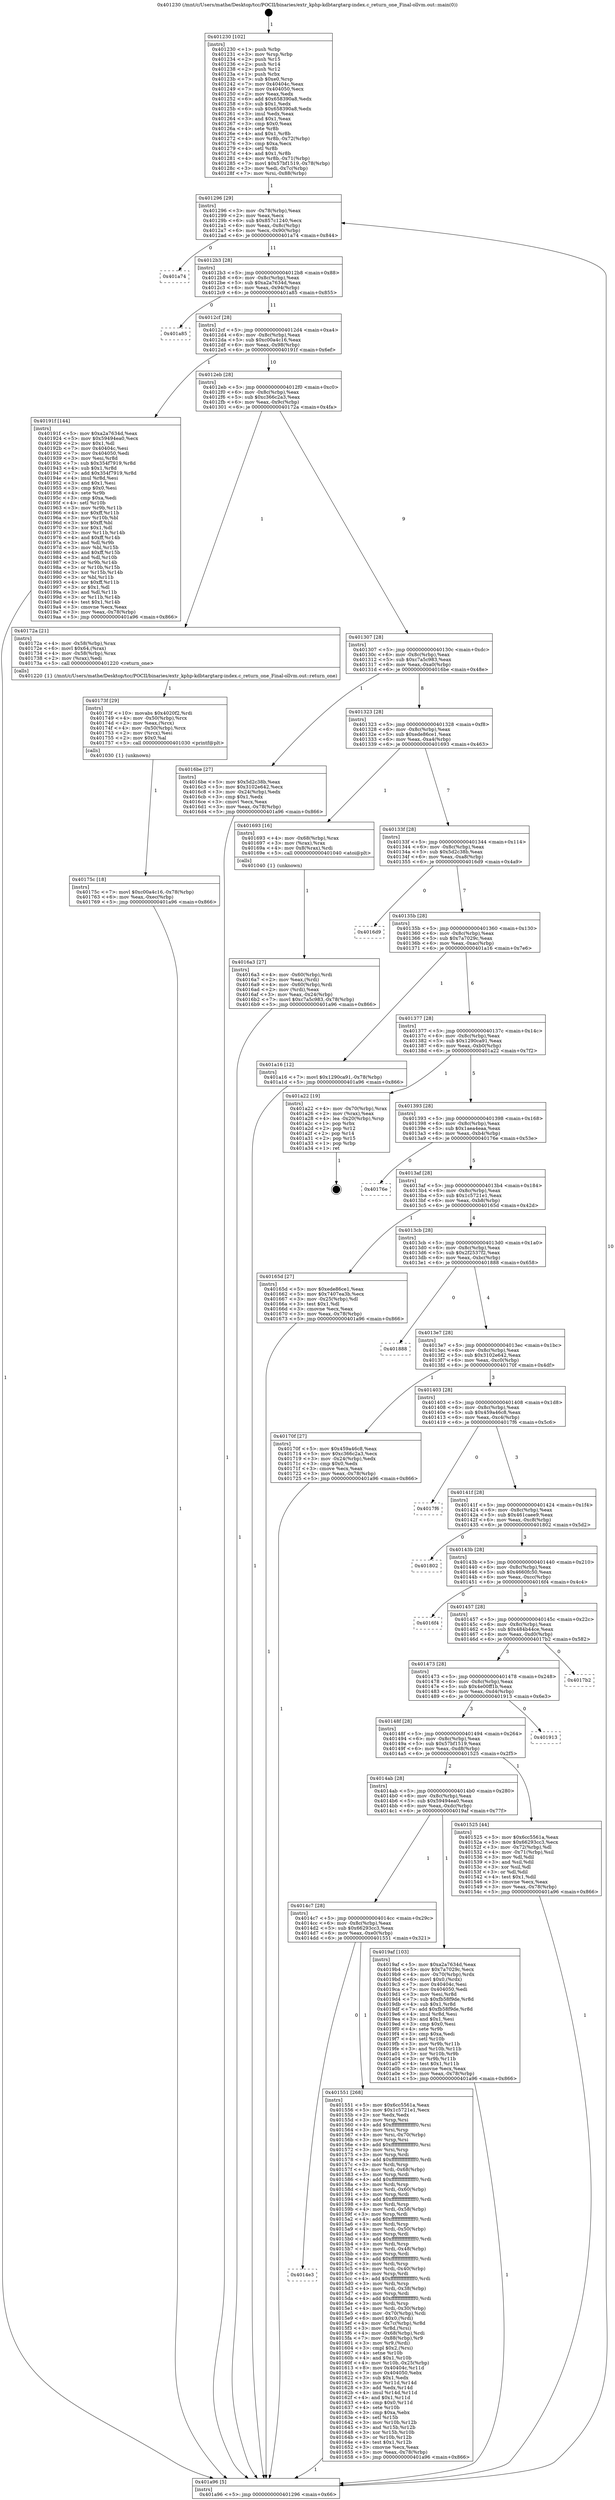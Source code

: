 digraph "0x401230" {
  label = "0x401230 (/mnt/c/Users/mathe/Desktop/tcc/POCII/binaries/extr_kphp-kdbtargtarg-index.c_return_one_Final-ollvm.out::main(0))"
  labelloc = "t"
  node[shape=record]

  Entry [label="",width=0.3,height=0.3,shape=circle,fillcolor=black,style=filled]
  "0x401296" [label="{
     0x401296 [29]\l
     | [instrs]\l
     &nbsp;&nbsp;0x401296 \<+3\>: mov -0x78(%rbp),%eax\l
     &nbsp;&nbsp;0x401299 \<+2\>: mov %eax,%ecx\l
     &nbsp;&nbsp;0x40129b \<+6\>: sub $0x857c1240,%ecx\l
     &nbsp;&nbsp;0x4012a1 \<+6\>: mov %eax,-0x8c(%rbp)\l
     &nbsp;&nbsp;0x4012a7 \<+6\>: mov %ecx,-0x90(%rbp)\l
     &nbsp;&nbsp;0x4012ad \<+6\>: je 0000000000401a74 \<main+0x844\>\l
  }"]
  "0x401a74" [label="{
     0x401a74\l
  }", style=dashed]
  "0x4012b3" [label="{
     0x4012b3 [28]\l
     | [instrs]\l
     &nbsp;&nbsp;0x4012b3 \<+5\>: jmp 00000000004012b8 \<main+0x88\>\l
     &nbsp;&nbsp;0x4012b8 \<+6\>: mov -0x8c(%rbp),%eax\l
     &nbsp;&nbsp;0x4012be \<+5\>: sub $0xa2a7634d,%eax\l
     &nbsp;&nbsp;0x4012c3 \<+6\>: mov %eax,-0x94(%rbp)\l
     &nbsp;&nbsp;0x4012c9 \<+6\>: je 0000000000401a85 \<main+0x855\>\l
  }"]
  Exit [label="",width=0.3,height=0.3,shape=circle,fillcolor=black,style=filled,peripheries=2]
  "0x401a85" [label="{
     0x401a85\l
  }", style=dashed]
  "0x4012cf" [label="{
     0x4012cf [28]\l
     | [instrs]\l
     &nbsp;&nbsp;0x4012cf \<+5\>: jmp 00000000004012d4 \<main+0xa4\>\l
     &nbsp;&nbsp;0x4012d4 \<+6\>: mov -0x8c(%rbp),%eax\l
     &nbsp;&nbsp;0x4012da \<+5\>: sub $0xc00a4c16,%eax\l
     &nbsp;&nbsp;0x4012df \<+6\>: mov %eax,-0x98(%rbp)\l
     &nbsp;&nbsp;0x4012e5 \<+6\>: je 000000000040191f \<main+0x6ef\>\l
  }"]
  "0x40175c" [label="{
     0x40175c [18]\l
     | [instrs]\l
     &nbsp;&nbsp;0x40175c \<+7\>: movl $0xc00a4c16,-0x78(%rbp)\l
     &nbsp;&nbsp;0x401763 \<+6\>: mov %eax,-0xec(%rbp)\l
     &nbsp;&nbsp;0x401769 \<+5\>: jmp 0000000000401a96 \<main+0x866\>\l
  }"]
  "0x40191f" [label="{
     0x40191f [144]\l
     | [instrs]\l
     &nbsp;&nbsp;0x40191f \<+5\>: mov $0xa2a7634d,%eax\l
     &nbsp;&nbsp;0x401924 \<+5\>: mov $0x59494ea0,%ecx\l
     &nbsp;&nbsp;0x401929 \<+2\>: mov $0x1,%dl\l
     &nbsp;&nbsp;0x40192b \<+7\>: mov 0x40404c,%esi\l
     &nbsp;&nbsp;0x401932 \<+7\>: mov 0x404050,%edi\l
     &nbsp;&nbsp;0x401939 \<+3\>: mov %esi,%r8d\l
     &nbsp;&nbsp;0x40193c \<+7\>: sub $0x354f7919,%r8d\l
     &nbsp;&nbsp;0x401943 \<+4\>: sub $0x1,%r8d\l
     &nbsp;&nbsp;0x401947 \<+7\>: add $0x354f7919,%r8d\l
     &nbsp;&nbsp;0x40194e \<+4\>: imul %r8d,%esi\l
     &nbsp;&nbsp;0x401952 \<+3\>: and $0x1,%esi\l
     &nbsp;&nbsp;0x401955 \<+3\>: cmp $0x0,%esi\l
     &nbsp;&nbsp;0x401958 \<+4\>: sete %r9b\l
     &nbsp;&nbsp;0x40195c \<+3\>: cmp $0xa,%edi\l
     &nbsp;&nbsp;0x40195f \<+4\>: setl %r10b\l
     &nbsp;&nbsp;0x401963 \<+3\>: mov %r9b,%r11b\l
     &nbsp;&nbsp;0x401966 \<+4\>: xor $0xff,%r11b\l
     &nbsp;&nbsp;0x40196a \<+3\>: mov %r10b,%bl\l
     &nbsp;&nbsp;0x40196d \<+3\>: xor $0xff,%bl\l
     &nbsp;&nbsp;0x401970 \<+3\>: xor $0x1,%dl\l
     &nbsp;&nbsp;0x401973 \<+3\>: mov %r11b,%r14b\l
     &nbsp;&nbsp;0x401976 \<+4\>: and $0xff,%r14b\l
     &nbsp;&nbsp;0x40197a \<+3\>: and %dl,%r9b\l
     &nbsp;&nbsp;0x40197d \<+3\>: mov %bl,%r15b\l
     &nbsp;&nbsp;0x401980 \<+4\>: and $0xff,%r15b\l
     &nbsp;&nbsp;0x401984 \<+3\>: and %dl,%r10b\l
     &nbsp;&nbsp;0x401987 \<+3\>: or %r9b,%r14b\l
     &nbsp;&nbsp;0x40198a \<+3\>: or %r10b,%r15b\l
     &nbsp;&nbsp;0x40198d \<+3\>: xor %r15b,%r14b\l
     &nbsp;&nbsp;0x401990 \<+3\>: or %bl,%r11b\l
     &nbsp;&nbsp;0x401993 \<+4\>: xor $0xff,%r11b\l
     &nbsp;&nbsp;0x401997 \<+3\>: or $0x1,%dl\l
     &nbsp;&nbsp;0x40199a \<+3\>: and %dl,%r11b\l
     &nbsp;&nbsp;0x40199d \<+3\>: or %r11b,%r14b\l
     &nbsp;&nbsp;0x4019a0 \<+4\>: test $0x1,%r14b\l
     &nbsp;&nbsp;0x4019a4 \<+3\>: cmovne %ecx,%eax\l
     &nbsp;&nbsp;0x4019a7 \<+3\>: mov %eax,-0x78(%rbp)\l
     &nbsp;&nbsp;0x4019aa \<+5\>: jmp 0000000000401a96 \<main+0x866\>\l
  }"]
  "0x4012eb" [label="{
     0x4012eb [28]\l
     | [instrs]\l
     &nbsp;&nbsp;0x4012eb \<+5\>: jmp 00000000004012f0 \<main+0xc0\>\l
     &nbsp;&nbsp;0x4012f0 \<+6\>: mov -0x8c(%rbp),%eax\l
     &nbsp;&nbsp;0x4012f6 \<+5\>: sub $0xc366c2a3,%eax\l
     &nbsp;&nbsp;0x4012fb \<+6\>: mov %eax,-0x9c(%rbp)\l
     &nbsp;&nbsp;0x401301 \<+6\>: je 000000000040172a \<main+0x4fa\>\l
  }"]
  "0x40173f" [label="{
     0x40173f [29]\l
     | [instrs]\l
     &nbsp;&nbsp;0x40173f \<+10\>: movabs $0x4020f2,%rdi\l
     &nbsp;&nbsp;0x401749 \<+4\>: mov -0x50(%rbp),%rcx\l
     &nbsp;&nbsp;0x40174d \<+2\>: mov %eax,(%rcx)\l
     &nbsp;&nbsp;0x40174f \<+4\>: mov -0x50(%rbp),%rcx\l
     &nbsp;&nbsp;0x401753 \<+2\>: mov (%rcx),%esi\l
     &nbsp;&nbsp;0x401755 \<+2\>: mov $0x0,%al\l
     &nbsp;&nbsp;0x401757 \<+5\>: call 0000000000401030 \<printf@plt\>\l
     | [calls]\l
     &nbsp;&nbsp;0x401030 \{1\} (unknown)\l
  }"]
  "0x40172a" [label="{
     0x40172a [21]\l
     | [instrs]\l
     &nbsp;&nbsp;0x40172a \<+4\>: mov -0x58(%rbp),%rax\l
     &nbsp;&nbsp;0x40172e \<+6\>: movl $0x64,(%rax)\l
     &nbsp;&nbsp;0x401734 \<+4\>: mov -0x58(%rbp),%rax\l
     &nbsp;&nbsp;0x401738 \<+2\>: mov (%rax),%edi\l
     &nbsp;&nbsp;0x40173a \<+5\>: call 0000000000401220 \<return_one\>\l
     | [calls]\l
     &nbsp;&nbsp;0x401220 \{1\} (/mnt/c/Users/mathe/Desktop/tcc/POCII/binaries/extr_kphp-kdbtargtarg-index.c_return_one_Final-ollvm.out::return_one)\l
  }"]
  "0x401307" [label="{
     0x401307 [28]\l
     | [instrs]\l
     &nbsp;&nbsp;0x401307 \<+5\>: jmp 000000000040130c \<main+0xdc\>\l
     &nbsp;&nbsp;0x40130c \<+6\>: mov -0x8c(%rbp),%eax\l
     &nbsp;&nbsp;0x401312 \<+5\>: sub $0xc7a5c983,%eax\l
     &nbsp;&nbsp;0x401317 \<+6\>: mov %eax,-0xa0(%rbp)\l
     &nbsp;&nbsp;0x40131d \<+6\>: je 00000000004016be \<main+0x48e\>\l
  }"]
  "0x4016a3" [label="{
     0x4016a3 [27]\l
     | [instrs]\l
     &nbsp;&nbsp;0x4016a3 \<+4\>: mov -0x60(%rbp),%rdi\l
     &nbsp;&nbsp;0x4016a7 \<+2\>: mov %eax,(%rdi)\l
     &nbsp;&nbsp;0x4016a9 \<+4\>: mov -0x60(%rbp),%rdi\l
     &nbsp;&nbsp;0x4016ad \<+2\>: mov (%rdi),%eax\l
     &nbsp;&nbsp;0x4016af \<+3\>: mov %eax,-0x24(%rbp)\l
     &nbsp;&nbsp;0x4016b2 \<+7\>: movl $0xc7a5c983,-0x78(%rbp)\l
     &nbsp;&nbsp;0x4016b9 \<+5\>: jmp 0000000000401a96 \<main+0x866\>\l
  }"]
  "0x4016be" [label="{
     0x4016be [27]\l
     | [instrs]\l
     &nbsp;&nbsp;0x4016be \<+5\>: mov $0x5d2c38b,%eax\l
     &nbsp;&nbsp;0x4016c3 \<+5\>: mov $0x3102e642,%ecx\l
     &nbsp;&nbsp;0x4016c8 \<+3\>: mov -0x24(%rbp),%edx\l
     &nbsp;&nbsp;0x4016cb \<+3\>: cmp $0x1,%edx\l
     &nbsp;&nbsp;0x4016ce \<+3\>: cmovl %ecx,%eax\l
     &nbsp;&nbsp;0x4016d1 \<+3\>: mov %eax,-0x78(%rbp)\l
     &nbsp;&nbsp;0x4016d4 \<+5\>: jmp 0000000000401a96 \<main+0x866\>\l
  }"]
  "0x401323" [label="{
     0x401323 [28]\l
     | [instrs]\l
     &nbsp;&nbsp;0x401323 \<+5\>: jmp 0000000000401328 \<main+0xf8\>\l
     &nbsp;&nbsp;0x401328 \<+6\>: mov -0x8c(%rbp),%eax\l
     &nbsp;&nbsp;0x40132e \<+5\>: sub $0xede86ce1,%eax\l
     &nbsp;&nbsp;0x401333 \<+6\>: mov %eax,-0xa4(%rbp)\l
     &nbsp;&nbsp;0x401339 \<+6\>: je 0000000000401693 \<main+0x463\>\l
  }"]
  "0x4014e3" [label="{
     0x4014e3\l
  }", style=dashed]
  "0x401693" [label="{
     0x401693 [16]\l
     | [instrs]\l
     &nbsp;&nbsp;0x401693 \<+4\>: mov -0x68(%rbp),%rax\l
     &nbsp;&nbsp;0x401697 \<+3\>: mov (%rax),%rax\l
     &nbsp;&nbsp;0x40169a \<+4\>: mov 0x8(%rax),%rdi\l
     &nbsp;&nbsp;0x40169e \<+5\>: call 0000000000401040 \<atoi@plt\>\l
     | [calls]\l
     &nbsp;&nbsp;0x401040 \{1\} (unknown)\l
  }"]
  "0x40133f" [label="{
     0x40133f [28]\l
     | [instrs]\l
     &nbsp;&nbsp;0x40133f \<+5\>: jmp 0000000000401344 \<main+0x114\>\l
     &nbsp;&nbsp;0x401344 \<+6\>: mov -0x8c(%rbp),%eax\l
     &nbsp;&nbsp;0x40134a \<+5\>: sub $0x5d2c38b,%eax\l
     &nbsp;&nbsp;0x40134f \<+6\>: mov %eax,-0xa8(%rbp)\l
     &nbsp;&nbsp;0x401355 \<+6\>: je 00000000004016d9 \<main+0x4a9\>\l
  }"]
  "0x401551" [label="{
     0x401551 [268]\l
     | [instrs]\l
     &nbsp;&nbsp;0x401551 \<+5\>: mov $0x6cc5561a,%eax\l
     &nbsp;&nbsp;0x401556 \<+5\>: mov $0x1c5721e1,%ecx\l
     &nbsp;&nbsp;0x40155b \<+2\>: xor %edx,%edx\l
     &nbsp;&nbsp;0x40155d \<+3\>: mov %rsp,%rsi\l
     &nbsp;&nbsp;0x401560 \<+4\>: add $0xfffffffffffffff0,%rsi\l
     &nbsp;&nbsp;0x401564 \<+3\>: mov %rsi,%rsp\l
     &nbsp;&nbsp;0x401567 \<+4\>: mov %rsi,-0x70(%rbp)\l
     &nbsp;&nbsp;0x40156b \<+3\>: mov %rsp,%rsi\l
     &nbsp;&nbsp;0x40156e \<+4\>: add $0xfffffffffffffff0,%rsi\l
     &nbsp;&nbsp;0x401572 \<+3\>: mov %rsi,%rsp\l
     &nbsp;&nbsp;0x401575 \<+3\>: mov %rsp,%rdi\l
     &nbsp;&nbsp;0x401578 \<+4\>: add $0xfffffffffffffff0,%rdi\l
     &nbsp;&nbsp;0x40157c \<+3\>: mov %rdi,%rsp\l
     &nbsp;&nbsp;0x40157f \<+4\>: mov %rdi,-0x68(%rbp)\l
     &nbsp;&nbsp;0x401583 \<+3\>: mov %rsp,%rdi\l
     &nbsp;&nbsp;0x401586 \<+4\>: add $0xfffffffffffffff0,%rdi\l
     &nbsp;&nbsp;0x40158a \<+3\>: mov %rdi,%rsp\l
     &nbsp;&nbsp;0x40158d \<+4\>: mov %rdi,-0x60(%rbp)\l
     &nbsp;&nbsp;0x401591 \<+3\>: mov %rsp,%rdi\l
     &nbsp;&nbsp;0x401594 \<+4\>: add $0xfffffffffffffff0,%rdi\l
     &nbsp;&nbsp;0x401598 \<+3\>: mov %rdi,%rsp\l
     &nbsp;&nbsp;0x40159b \<+4\>: mov %rdi,-0x58(%rbp)\l
     &nbsp;&nbsp;0x40159f \<+3\>: mov %rsp,%rdi\l
     &nbsp;&nbsp;0x4015a2 \<+4\>: add $0xfffffffffffffff0,%rdi\l
     &nbsp;&nbsp;0x4015a6 \<+3\>: mov %rdi,%rsp\l
     &nbsp;&nbsp;0x4015a9 \<+4\>: mov %rdi,-0x50(%rbp)\l
     &nbsp;&nbsp;0x4015ad \<+3\>: mov %rsp,%rdi\l
     &nbsp;&nbsp;0x4015b0 \<+4\>: add $0xfffffffffffffff0,%rdi\l
     &nbsp;&nbsp;0x4015b4 \<+3\>: mov %rdi,%rsp\l
     &nbsp;&nbsp;0x4015b7 \<+4\>: mov %rdi,-0x48(%rbp)\l
     &nbsp;&nbsp;0x4015bb \<+3\>: mov %rsp,%rdi\l
     &nbsp;&nbsp;0x4015be \<+4\>: add $0xfffffffffffffff0,%rdi\l
     &nbsp;&nbsp;0x4015c2 \<+3\>: mov %rdi,%rsp\l
     &nbsp;&nbsp;0x4015c5 \<+4\>: mov %rdi,-0x40(%rbp)\l
     &nbsp;&nbsp;0x4015c9 \<+3\>: mov %rsp,%rdi\l
     &nbsp;&nbsp;0x4015cc \<+4\>: add $0xfffffffffffffff0,%rdi\l
     &nbsp;&nbsp;0x4015d0 \<+3\>: mov %rdi,%rsp\l
     &nbsp;&nbsp;0x4015d3 \<+4\>: mov %rdi,-0x38(%rbp)\l
     &nbsp;&nbsp;0x4015d7 \<+3\>: mov %rsp,%rdi\l
     &nbsp;&nbsp;0x4015da \<+4\>: add $0xfffffffffffffff0,%rdi\l
     &nbsp;&nbsp;0x4015de \<+3\>: mov %rdi,%rsp\l
     &nbsp;&nbsp;0x4015e1 \<+4\>: mov %rdi,-0x30(%rbp)\l
     &nbsp;&nbsp;0x4015e5 \<+4\>: mov -0x70(%rbp),%rdi\l
     &nbsp;&nbsp;0x4015e9 \<+6\>: movl $0x0,(%rdi)\l
     &nbsp;&nbsp;0x4015ef \<+4\>: mov -0x7c(%rbp),%r8d\l
     &nbsp;&nbsp;0x4015f3 \<+3\>: mov %r8d,(%rsi)\l
     &nbsp;&nbsp;0x4015f6 \<+4\>: mov -0x68(%rbp),%rdi\l
     &nbsp;&nbsp;0x4015fa \<+7\>: mov -0x88(%rbp),%r9\l
     &nbsp;&nbsp;0x401601 \<+3\>: mov %r9,(%rdi)\l
     &nbsp;&nbsp;0x401604 \<+3\>: cmpl $0x2,(%rsi)\l
     &nbsp;&nbsp;0x401607 \<+4\>: setne %r10b\l
     &nbsp;&nbsp;0x40160b \<+4\>: and $0x1,%r10b\l
     &nbsp;&nbsp;0x40160f \<+4\>: mov %r10b,-0x25(%rbp)\l
     &nbsp;&nbsp;0x401613 \<+8\>: mov 0x40404c,%r11d\l
     &nbsp;&nbsp;0x40161b \<+7\>: mov 0x404050,%ebx\l
     &nbsp;&nbsp;0x401622 \<+3\>: sub $0x1,%edx\l
     &nbsp;&nbsp;0x401625 \<+3\>: mov %r11d,%r14d\l
     &nbsp;&nbsp;0x401628 \<+3\>: add %edx,%r14d\l
     &nbsp;&nbsp;0x40162b \<+4\>: imul %r14d,%r11d\l
     &nbsp;&nbsp;0x40162f \<+4\>: and $0x1,%r11d\l
     &nbsp;&nbsp;0x401633 \<+4\>: cmp $0x0,%r11d\l
     &nbsp;&nbsp;0x401637 \<+4\>: sete %r10b\l
     &nbsp;&nbsp;0x40163b \<+3\>: cmp $0xa,%ebx\l
     &nbsp;&nbsp;0x40163e \<+4\>: setl %r15b\l
     &nbsp;&nbsp;0x401642 \<+3\>: mov %r10b,%r12b\l
     &nbsp;&nbsp;0x401645 \<+3\>: and %r15b,%r12b\l
     &nbsp;&nbsp;0x401648 \<+3\>: xor %r15b,%r10b\l
     &nbsp;&nbsp;0x40164b \<+3\>: or %r10b,%r12b\l
     &nbsp;&nbsp;0x40164e \<+4\>: test $0x1,%r12b\l
     &nbsp;&nbsp;0x401652 \<+3\>: cmovne %ecx,%eax\l
     &nbsp;&nbsp;0x401655 \<+3\>: mov %eax,-0x78(%rbp)\l
     &nbsp;&nbsp;0x401658 \<+5\>: jmp 0000000000401a96 \<main+0x866\>\l
  }"]
  "0x4016d9" [label="{
     0x4016d9\l
  }", style=dashed]
  "0x40135b" [label="{
     0x40135b [28]\l
     | [instrs]\l
     &nbsp;&nbsp;0x40135b \<+5\>: jmp 0000000000401360 \<main+0x130\>\l
     &nbsp;&nbsp;0x401360 \<+6\>: mov -0x8c(%rbp),%eax\l
     &nbsp;&nbsp;0x401366 \<+5\>: sub $0x7a7029c,%eax\l
     &nbsp;&nbsp;0x40136b \<+6\>: mov %eax,-0xac(%rbp)\l
     &nbsp;&nbsp;0x401371 \<+6\>: je 0000000000401a16 \<main+0x7e6\>\l
  }"]
  "0x4014c7" [label="{
     0x4014c7 [28]\l
     | [instrs]\l
     &nbsp;&nbsp;0x4014c7 \<+5\>: jmp 00000000004014cc \<main+0x29c\>\l
     &nbsp;&nbsp;0x4014cc \<+6\>: mov -0x8c(%rbp),%eax\l
     &nbsp;&nbsp;0x4014d2 \<+5\>: sub $0x66293cc3,%eax\l
     &nbsp;&nbsp;0x4014d7 \<+6\>: mov %eax,-0xe0(%rbp)\l
     &nbsp;&nbsp;0x4014dd \<+6\>: je 0000000000401551 \<main+0x321\>\l
  }"]
  "0x401a16" [label="{
     0x401a16 [12]\l
     | [instrs]\l
     &nbsp;&nbsp;0x401a16 \<+7\>: movl $0x1290ca91,-0x78(%rbp)\l
     &nbsp;&nbsp;0x401a1d \<+5\>: jmp 0000000000401a96 \<main+0x866\>\l
  }"]
  "0x401377" [label="{
     0x401377 [28]\l
     | [instrs]\l
     &nbsp;&nbsp;0x401377 \<+5\>: jmp 000000000040137c \<main+0x14c\>\l
     &nbsp;&nbsp;0x40137c \<+6\>: mov -0x8c(%rbp),%eax\l
     &nbsp;&nbsp;0x401382 \<+5\>: sub $0x1290ca91,%eax\l
     &nbsp;&nbsp;0x401387 \<+6\>: mov %eax,-0xb0(%rbp)\l
     &nbsp;&nbsp;0x40138d \<+6\>: je 0000000000401a22 \<main+0x7f2\>\l
  }"]
  "0x4019af" [label="{
     0x4019af [103]\l
     | [instrs]\l
     &nbsp;&nbsp;0x4019af \<+5\>: mov $0xa2a7634d,%eax\l
     &nbsp;&nbsp;0x4019b4 \<+5\>: mov $0x7a7029c,%ecx\l
     &nbsp;&nbsp;0x4019b9 \<+4\>: mov -0x70(%rbp),%rdx\l
     &nbsp;&nbsp;0x4019bd \<+6\>: movl $0x0,(%rdx)\l
     &nbsp;&nbsp;0x4019c3 \<+7\>: mov 0x40404c,%esi\l
     &nbsp;&nbsp;0x4019ca \<+7\>: mov 0x404050,%edi\l
     &nbsp;&nbsp;0x4019d1 \<+3\>: mov %esi,%r8d\l
     &nbsp;&nbsp;0x4019d4 \<+7\>: sub $0xfb58f9de,%r8d\l
     &nbsp;&nbsp;0x4019db \<+4\>: sub $0x1,%r8d\l
     &nbsp;&nbsp;0x4019df \<+7\>: add $0xfb58f9de,%r8d\l
     &nbsp;&nbsp;0x4019e6 \<+4\>: imul %r8d,%esi\l
     &nbsp;&nbsp;0x4019ea \<+3\>: and $0x1,%esi\l
     &nbsp;&nbsp;0x4019ed \<+3\>: cmp $0x0,%esi\l
     &nbsp;&nbsp;0x4019f0 \<+4\>: sete %r9b\l
     &nbsp;&nbsp;0x4019f4 \<+3\>: cmp $0xa,%edi\l
     &nbsp;&nbsp;0x4019f7 \<+4\>: setl %r10b\l
     &nbsp;&nbsp;0x4019fb \<+3\>: mov %r9b,%r11b\l
     &nbsp;&nbsp;0x4019fe \<+3\>: and %r10b,%r11b\l
     &nbsp;&nbsp;0x401a01 \<+3\>: xor %r10b,%r9b\l
     &nbsp;&nbsp;0x401a04 \<+3\>: or %r9b,%r11b\l
     &nbsp;&nbsp;0x401a07 \<+4\>: test $0x1,%r11b\l
     &nbsp;&nbsp;0x401a0b \<+3\>: cmovne %ecx,%eax\l
     &nbsp;&nbsp;0x401a0e \<+3\>: mov %eax,-0x78(%rbp)\l
     &nbsp;&nbsp;0x401a11 \<+5\>: jmp 0000000000401a96 \<main+0x866\>\l
  }"]
  "0x401a22" [label="{
     0x401a22 [19]\l
     | [instrs]\l
     &nbsp;&nbsp;0x401a22 \<+4\>: mov -0x70(%rbp),%rax\l
     &nbsp;&nbsp;0x401a26 \<+2\>: mov (%rax),%eax\l
     &nbsp;&nbsp;0x401a28 \<+4\>: lea -0x20(%rbp),%rsp\l
     &nbsp;&nbsp;0x401a2c \<+1\>: pop %rbx\l
     &nbsp;&nbsp;0x401a2d \<+2\>: pop %r12\l
     &nbsp;&nbsp;0x401a2f \<+2\>: pop %r14\l
     &nbsp;&nbsp;0x401a31 \<+2\>: pop %r15\l
     &nbsp;&nbsp;0x401a33 \<+1\>: pop %rbp\l
     &nbsp;&nbsp;0x401a34 \<+1\>: ret\l
  }"]
  "0x401393" [label="{
     0x401393 [28]\l
     | [instrs]\l
     &nbsp;&nbsp;0x401393 \<+5\>: jmp 0000000000401398 \<main+0x168\>\l
     &nbsp;&nbsp;0x401398 \<+6\>: mov -0x8c(%rbp),%eax\l
     &nbsp;&nbsp;0x40139e \<+5\>: sub $0x1aea4eaa,%eax\l
     &nbsp;&nbsp;0x4013a3 \<+6\>: mov %eax,-0xb4(%rbp)\l
     &nbsp;&nbsp;0x4013a9 \<+6\>: je 000000000040176e \<main+0x53e\>\l
  }"]
  "0x401230" [label="{
     0x401230 [102]\l
     | [instrs]\l
     &nbsp;&nbsp;0x401230 \<+1\>: push %rbp\l
     &nbsp;&nbsp;0x401231 \<+3\>: mov %rsp,%rbp\l
     &nbsp;&nbsp;0x401234 \<+2\>: push %r15\l
     &nbsp;&nbsp;0x401236 \<+2\>: push %r14\l
     &nbsp;&nbsp;0x401238 \<+2\>: push %r12\l
     &nbsp;&nbsp;0x40123a \<+1\>: push %rbx\l
     &nbsp;&nbsp;0x40123b \<+7\>: sub $0xe0,%rsp\l
     &nbsp;&nbsp;0x401242 \<+7\>: mov 0x40404c,%eax\l
     &nbsp;&nbsp;0x401249 \<+7\>: mov 0x404050,%ecx\l
     &nbsp;&nbsp;0x401250 \<+2\>: mov %eax,%edx\l
     &nbsp;&nbsp;0x401252 \<+6\>: add $0x658390a8,%edx\l
     &nbsp;&nbsp;0x401258 \<+3\>: sub $0x1,%edx\l
     &nbsp;&nbsp;0x40125b \<+6\>: sub $0x658390a8,%edx\l
     &nbsp;&nbsp;0x401261 \<+3\>: imul %edx,%eax\l
     &nbsp;&nbsp;0x401264 \<+3\>: and $0x1,%eax\l
     &nbsp;&nbsp;0x401267 \<+3\>: cmp $0x0,%eax\l
     &nbsp;&nbsp;0x40126a \<+4\>: sete %r8b\l
     &nbsp;&nbsp;0x40126e \<+4\>: and $0x1,%r8b\l
     &nbsp;&nbsp;0x401272 \<+4\>: mov %r8b,-0x72(%rbp)\l
     &nbsp;&nbsp;0x401276 \<+3\>: cmp $0xa,%ecx\l
     &nbsp;&nbsp;0x401279 \<+4\>: setl %r8b\l
     &nbsp;&nbsp;0x40127d \<+4\>: and $0x1,%r8b\l
     &nbsp;&nbsp;0x401281 \<+4\>: mov %r8b,-0x71(%rbp)\l
     &nbsp;&nbsp;0x401285 \<+7\>: movl $0x57bf1519,-0x78(%rbp)\l
     &nbsp;&nbsp;0x40128c \<+3\>: mov %edi,-0x7c(%rbp)\l
     &nbsp;&nbsp;0x40128f \<+7\>: mov %rsi,-0x88(%rbp)\l
  }"]
  "0x40176e" [label="{
     0x40176e\l
  }", style=dashed]
  "0x4013af" [label="{
     0x4013af [28]\l
     | [instrs]\l
     &nbsp;&nbsp;0x4013af \<+5\>: jmp 00000000004013b4 \<main+0x184\>\l
     &nbsp;&nbsp;0x4013b4 \<+6\>: mov -0x8c(%rbp),%eax\l
     &nbsp;&nbsp;0x4013ba \<+5\>: sub $0x1c5721e1,%eax\l
     &nbsp;&nbsp;0x4013bf \<+6\>: mov %eax,-0xb8(%rbp)\l
     &nbsp;&nbsp;0x4013c5 \<+6\>: je 000000000040165d \<main+0x42d\>\l
  }"]
  "0x401a96" [label="{
     0x401a96 [5]\l
     | [instrs]\l
     &nbsp;&nbsp;0x401a96 \<+5\>: jmp 0000000000401296 \<main+0x66\>\l
  }"]
  "0x40165d" [label="{
     0x40165d [27]\l
     | [instrs]\l
     &nbsp;&nbsp;0x40165d \<+5\>: mov $0xede86ce1,%eax\l
     &nbsp;&nbsp;0x401662 \<+5\>: mov $0x7407ea3b,%ecx\l
     &nbsp;&nbsp;0x401667 \<+3\>: mov -0x25(%rbp),%dl\l
     &nbsp;&nbsp;0x40166a \<+3\>: test $0x1,%dl\l
     &nbsp;&nbsp;0x40166d \<+3\>: cmovne %ecx,%eax\l
     &nbsp;&nbsp;0x401670 \<+3\>: mov %eax,-0x78(%rbp)\l
     &nbsp;&nbsp;0x401673 \<+5\>: jmp 0000000000401a96 \<main+0x866\>\l
  }"]
  "0x4013cb" [label="{
     0x4013cb [28]\l
     | [instrs]\l
     &nbsp;&nbsp;0x4013cb \<+5\>: jmp 00000000004013d0 \<main+0x1a0\>\l
     &nbsp;&nbsp;0x4013d0 \<+6\>: mov -0x8c(%rbp),%eax\l
     &nbsp;&nbsp;0x4013d6 \<+5\>: sub $0x2f2537f2,%eax\l
     &nbsp;&nbsp;0x4013db \<+6\>: mov %eax,-0xbc(%rbp)\l
     &nbsp;&nbsp;0x4013e1 \<+6\>: je 0000000000401888 \<main+0x658\>\l
  }"]
  "0x4014ab" [label="{
     0x4014ab [28]\l
     | [instrs]\l
     &nbsp;&nbsp;0x4014ab \<+5\>: jmp 00000000004014b0 \<main+0x280\>\l
     &nbsp;&nbsp;0x4014b0 \<+6\>: mov -0x8c(%rbp),%eax\l
     &nbsp;&nbsp;0x4014b6 \<+5\>: sub $0x59494ea0,%eax\l
     &nbsp;&nbsp;0x4014bb \<+6\>: mov %eax,-0xdc(%rbp)\l
     &nbsp;&nbsp;0x4014c1 \<+6\>: je 00000000004019af \<main+0x77f\>\l
  }"]
  "0x401888" [label="{
     0x401888\l
  }", style=dashed]
  "0x4013e7" [label="{
     0x4013e7 [28]\l
     | [instrs]\l
     &nbsp;&nbsp;0x4013e7 \<+5\>: jmp 00000000004013ec \<main+0x1bc\>\l
     &nbsp;&nbsp;0x4013ec \<+6\>: mov -0x8c(%rbp),%eax\l
     &nbsp;&nbsp;0x4013f2 \<+5\>: sub $0x3102e642,%eax\l
     &nbsp;&nbsp;0x4013f7 \<+6\>: mov %eax,-0xc0(%rbp)\l
     &nbsp;&nbsp;0x4013fd \<+6\>: je 000000000040170f \<main+0x4df\>\l
  }"]
  "0x401525" [label="{
     0x401525 [44]\l
     | [instrs]\l
     &nbsp;&nbsp;0x401525 \<+5\>: mov $0x6cc5561a,%eax\l
     &nbsp;&nbsp;0x40152a \<+5\>: mov $0x66293cc3,%ecx\l
     &nbsp;&nbsp;0x40152f \<+3\>: mov -0x72(%rbp),%dl\l
     &nbsp;&nbsp;0x401532 \<+4\>: mov -0x71(%rbp),%sil\l
     &nbsp;&nbsp;0x401536 \<+3\>: mov %dl,%dil\l
     &nbsp;&nbsp;0x401539 \<+3\>: and %sil,%dil\l
     &nbsp;&nbsp;0x40153c \<+3\>: xor %sil,%dl\l
     &nbsp;&nbsp;0x40153f \<+3\>: or %dl,%dil\l
     &nbsp;&nbsp;0x401542 \<+4\>: test $0x1,%dil\l
     &nbsp;&nbsp;0x401546 \<+3\>: cmovne %ecx,%eax\l
     &nbsp;&nbsp;0x401549 \<+3\>: mov %eax,-0x78(%rbp)\l
     &nbsp;&nbsp;0x40154c \<+5\>: jmp 0000000000401a96 \<main+0x866\>\l
  }"]
  "0x40170f" [label="{
     0x40170f [27]\l
     | [instrs]\l
     &nbsp;&nbsp;0x40170f \<+5\>: mov $0x459a46c8,%eax\l
     &nbsp;&nbsp;0x401714 \<+5\>: mov $0xc366c2a3,%ecx\l
     &nbsp;&nbsp;0x401719 \<+3\>: mov -0x24(%rbp),%edx\l
     &nbsp;&nbsp;0x40171c \<+3\>: cmp $0x0,%edx\l
     &nbsp;&nbsp;0x40171f \<+3\>: cmove %ecx,%eax\l
     &nbsp;&nbsp;0x401722 \<+3\>: mov %eax,-0x78(%rbp)\l
     &nbsp;&nbsp;0x401725 \<+5\>: jmp 0000000000401a96 \<main+0x866\>\l
  }"]
  "0x401403" [label="{
     0x401403 [28]\l
     | [instrs]\l
     &nbsp;&nbsp;0x401403 \<+5\>: jmp 0000000000401408 \<main+0x1d8\>\l
     &nbsp;&nbsp;0x401408 \<+6\>: mov -0x8c(%rbp),%eax\l
     &nbsp;&nbsp;0x40140e \<+5\>: sub $0x459a46c8,%eax\l
     &nbsp;&nbsp;0x401413 \<+6\>: mov %eax,-0xc4(%rbp)\l
     &nbsp;&nbsp;0x401419 \<+6\>: je 00000000004017f6 \<main+0x5c6\>\l
  }"]
  "0x40148f" [label="{
     0x40148f [28]\l
     | [instrs]\l
     &nbsp;&nbsp;0x40148f \<+5\>: jmp 0000000000401494 \<main+0x264\>\l
     &nbsp;&nbsp;0x401494 \<+6\>: mov -0x8c(%rbp),%eax\l
     &nbsp;&nbsp;0x40149a \<+5\>: sub $0x57bf1519,%eax\l
     &nbsp;&nbsp;0x40149f \<+6\>: mov %eax,-0xd8(%rbp)\l
     &nbsp;&nbsp;0x4014a5 \<+6\>: je 0000000000401525 \<main+0x2f5\>\l
  }"]
  "0x4017f6" [label="{
     0x4017f6\l
  }", style=dashed]
  "0x40141f" [label="{
     0x40141f [28]\l
     | [instrs]\l
     &nbsp;&nbsp;0x40141f \<+5\>: jmp 0000000000401424 \<main+0x1f4\>\l
     &nbsp;&nbsp;0x401424 \<+6\>: mov -0x8c(%rbp),%eax\l
     &nbsp;&nbsp;0x40142a \<+5\>: sub $0x461caee9,%eax\l
     &nbsp;&nbsp;0x40142f \<+6\>: mov %eax,-0xc8(%rbp)\l
     &nbsp;&nbsp;0x401435 \<+6\>: je 0000000000401802 \<main+0x5d2\>\l
  }"]
  "0x401913" [label="{
     0x401913\l
  }", style=dashed]
  "0x401802" [label="{
     0x401802\l
  }", style=dashed]
  "0x40143b" [label="{
     0x40143b [28]\l
     | [instrs]\l
     &nbsp;&nbsp;0x40143b \<+5\>: jmp 0000000000401440 \<main+0x210\>\l
     &nbsp;&nbsp;0x401440 \<+6\>: mov -0x8c(%rbp),%eax\l
     &nbsp;&nbsp;0x401446 \<+5\>: sub $0x4660fc50,%eax\l
     &nbsp;&nbsp;0x40144b \<+6\>: mov %eax,-0xcc(%rbp)\l
     &nbsp;&nbsp;0x401451 \<+6\>: je 00000000004016f4 \<main+0x4c4\>\l
  }"]
  "0x401473" [label="{
     0x401473 [28]\l
     | [instrs]\l
     &nbsp;&nbsp;0x401473 \<+5\>: jmp 0000000000401478 \<main+0x248\>\l
     &nbsp;&nbsp;0x401478 \<+6\>: mov -0x8c(%rbp),%eax\l
     &nbsp;&nbsp;0x40147e \<+5\>: sub $0x4e00ff1b,%eax\l
     &nbsp;&nbsp;0x401483 \<+6\>: mov %eax,-0xd4(%rbp)\l
     &nbsp;&nbsp;0x401489 \<+6\>: je 0000000000401913 \<main+0x6e3\>\l
  }"]
  "0x4016f4" [label="{
     0x4016f4\l
  }", style=dashed]
  "0x401457" [label="{
     0x401457 [28]\l
     | [instrs]\l
     &nbsp;&nbsp;0x401457 \<+5\>: jmp 000000000040145c \<main+0x22c\>\l
     &nbsp;&nbsp;0x40145c \<+6\>: mov -0x8c(%rbp),%eax\l
     &nbsp;&nbsp;0x401462 \<+5\>: sub $0x484b44ce,%eax\l
     &nbsp;&nbsp;0x401467 \<+6\>: mov %eax,-0xd0(%rbp)\l
     &nbsp;&nbsp;0x40146d \<+6\>: je 00000000004017b2 \<main+0x582\>\l
  }"]
  "0x4017b2" [label="{
     0x4017b2\l
  }", style=dashed]
  Entry -> "0x401230" [label=" 1"]
  "0x401296" -> "0x401a74" [label=" 0"]
  "0x401296" -> "0x4012b3" [label=" 11"]
  "0x401a22" -> Exit [label=" 1"]
  "0x4012b3" -> "0x401a85" [label=" 0"]
  "0x4012b3" -> "0x4012cf" [label=" 11"]
  "0x401a16" -> "0x401a96" [label=" 1"]
  "0x4012cf" -> "0x40191f" [label=" 1"]
  "0x4012cf" -> "0x4012eb" [label=" 10"]
  "0x4019af" -> "0x401a96" [label=" 1"]
  "0x4012eb" -> "0x40172a" [label=" 1"]
  "0x4012eb" -> "0x401307" [label=" 9"]
  "0x40191f" -> "0x401a96" [label=" 1"]
  "0x401307" -> "0x4016be" [label=" 1"]
  "0x401307" -> "0x401323" [label=" 8"]
  "0x40175c" -> "0x401a96" [label=" 1"]
  "0x401323" -> "0x401693" [label=" 1"]
  "0x401323" -> "0x40133f" [label=" 7"]
  "0x40172a" -> "0x40173f" [label=" 1"]
  "0x40133f" -> "0x4016d9" [label=" 0"]
  "0x40133f" -> "0x40135b" [label=" 7"]
  "0x40170f" -> "0x401a96" [label=" 1"]
  "0x40135b" -> "0x401a16" [label=" 1"]
  "0x40135b" -> "0x401377" [label=" 6"]
  "0x4016a3" -> "0x401a96" [label=" 1"]
  "0x401377" -> "0x401a22" [label=" 1"]
  "0x401377" -> "0x401393" [label=" 5"]
  "0x401693" -> "0x4016a3" [label=" 1"]
  "0x401393" -> "0x40176e" [label=" 0"]
  "0x401393" -> "0x4013af" [label=" 5"]
  "0x401551" -> "0x401a96" [label=" 1"]
  "0x4013af" -> "0x40165d" [label=" 1"]
  "0x4013af" -> "0x4013cb" [label=" 4"]
  "0x40173f" -> "0x40175c" [label=" 1"]
  "0x4013cb" -> "0x401888" [label=" 0"]
  "0x4013cb" -> "0x4013e7" [label=" 4"]
  "0x4014c7" -> "0x4014e3" [label=" 0"]
  "0x4013e7" -> "0x40170f" [label=" 1"]
  "0x4013e7" -> "0x401403" [label=" 3"]
  "0x4014c7" -> "0x401551" [label=" 1"]
  "0x401403" -> "0x4017f6" [label=" 0"]
  "0x401403" -> "0x40141f" [label=" 3"]
  "0x4014ab" -> "0x4014c7" [label=" 1"]
  "0x40141f" -> "0x401802" [label=" 0"]
  "0x40141f" -> "0x40143b" [label=" 3"]
  "0x4014ab" -> "0x4019af" [label=" 1"]
  "0x40143b" -> "0x4016f4" [label=" 0"]
  "0x40143b" -> "0x401457" [label=" 3"]
  "0x401a96" -> "0x401296" [label=" 10"]
  "0x401457" -> "0x4017b2" [label=" 0"]
  "0x401457" -> "0x401473" [label=" 3"]
  "0x40165d" -> "0x401a96" [label=" 1"]
  "0x401473" -> "0x401913" [label=" 0"]
  "0x401473" -> "0x40148f" [label=" 3"]
  "0x4016be" -> "0x401a96" [label=" 1"]
  "0x40148f" -> "0x401525" [label=" 1"]
  "0x40148f" -> "0x4014ab" [label=" 2"]
  "0x401525" -> "0x401a96" [label=" 1"]
  "0x401230" -> "0x401296" [label=" 1"]
}
